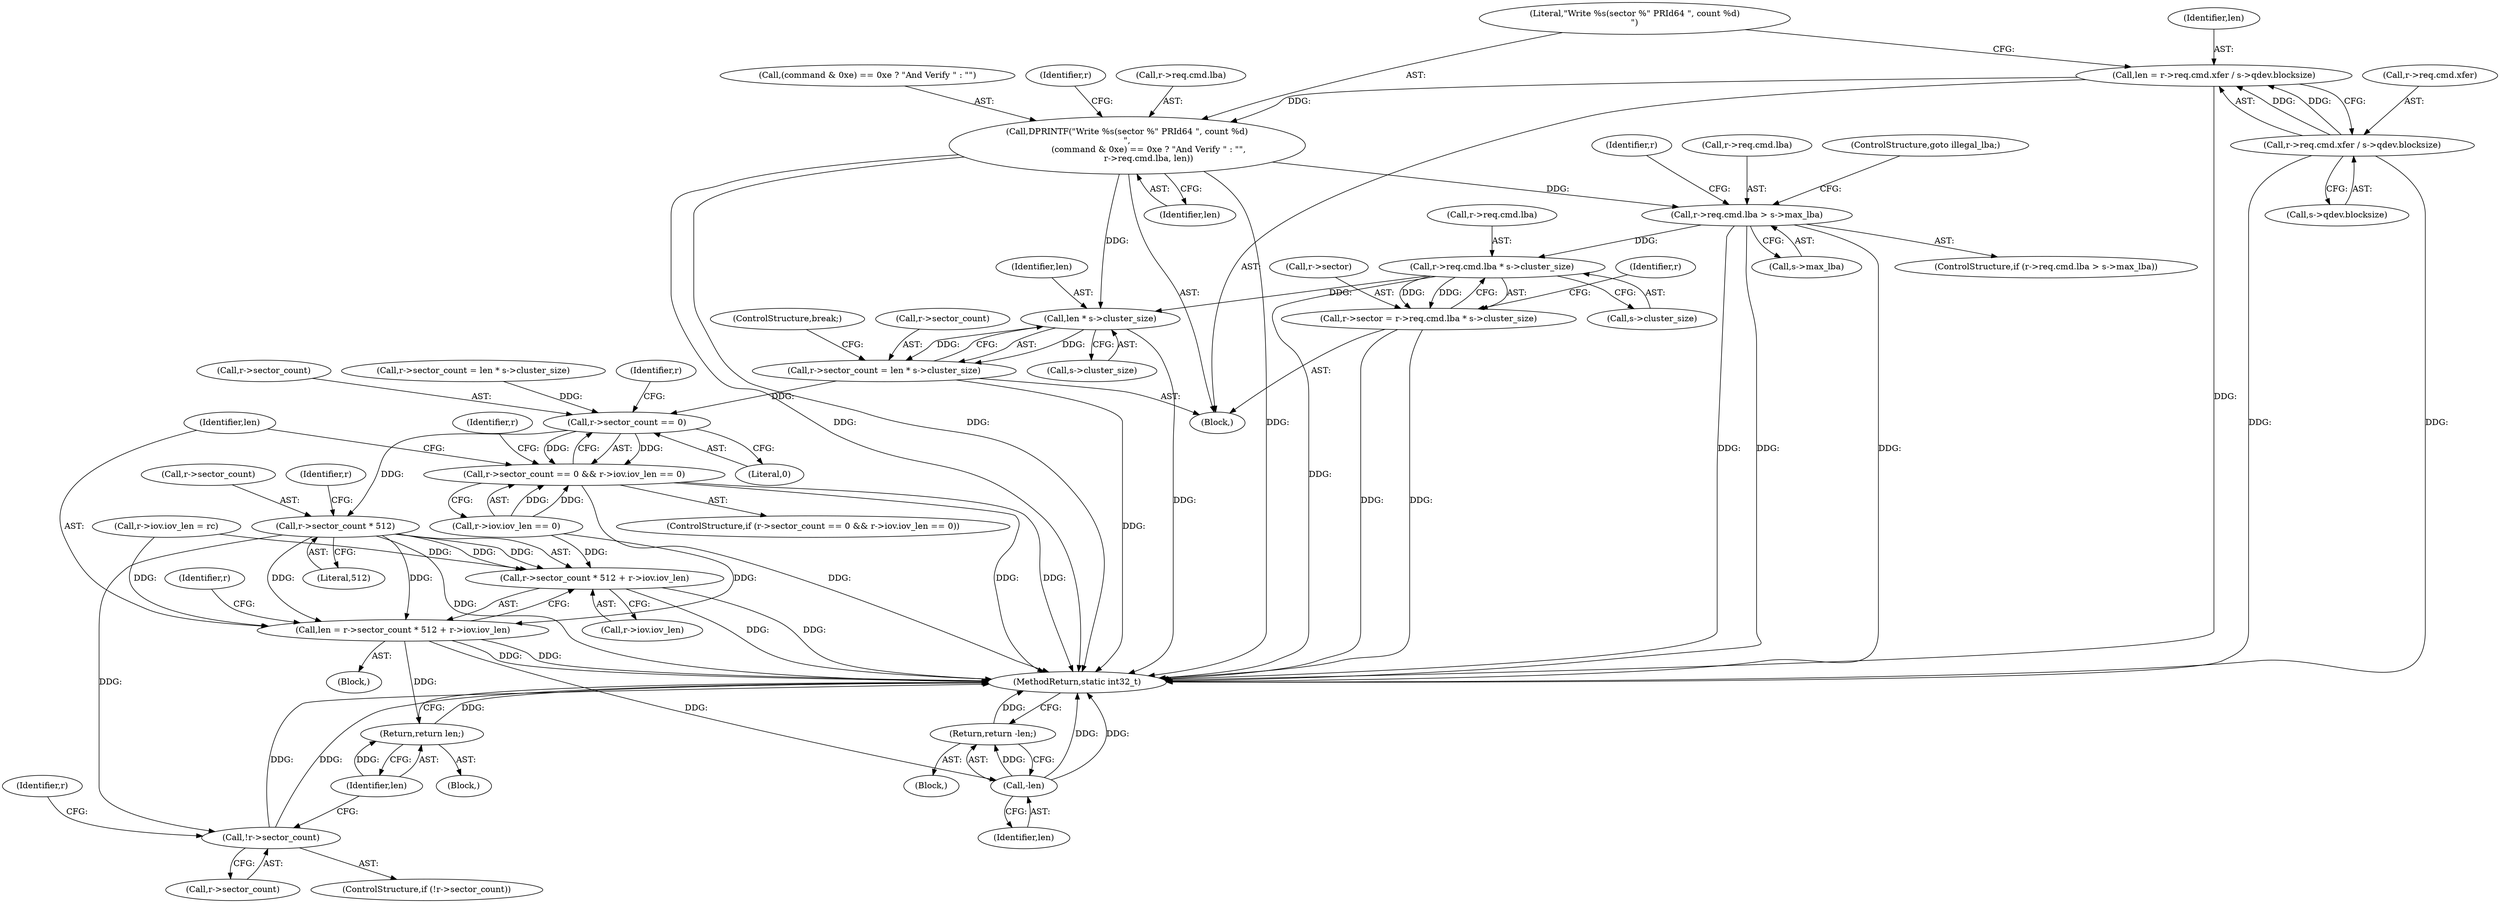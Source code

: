 digraph "0_qemu_7285477ab11831b1cf56e45878a89170dd06d9b9_4@pointer" {
"1000332" [label="(Call,DPRINTF(\"Write %s(sector %\" PRId64 \", count %d)\n\",\n                (command & 0xe) == 0xe ? \"And Verify \" : \"\",\n                r->req.cmd.lba, len))"];
"1000317" [label="(Call,len = r->req.cmd.xfer / s->qdev.blocksize)"];
"1000319" [label="(Call,r->req.cmd.xfer / s->qdev.blocksize)"];
"1000351" [label="(Call,r->req.cmd.lba > s->max_lba)"];
"1000367" [label="(Call,r->req.cmd.lba * s->cluster_size)"];
"1000363" [label="(Call,r->sector = r->req.cmd.lba * s->cluster_size)"];
"1000382" [label="(Call,len * s->cluster_size)"];
"1000378" [label="(Call,r->sector_count = len * s->cluster_size)"];
"1000578" [label="(Call,r->sector_count == 0)"];
"1000577" [label="(Call,r->sector_count == 0 && r->iov.iov_len == 0)"];
"1000600" [label="(Call,r->sector_count * 512)"];
"1000597" [label="(Call,len = r->sector_count * 512 + r->iov.iov_len)"];
"1000622" [label="(Call,-len)"];
"1000621" [label="(Return,return -len;)"];
"1000637" [label="(Return,return len;)"];
"1000599" [label="(Call,r->sector_count * 512 + r->iov.iov_len)"];
"1000627" [label="(Call,!r->sector_count)"];
"1000327" [label="(Call,s->qdev.blocksize)"];
"1000365" [label="(Identifier,r)"];
"1000334" [label="(Call,(command & 0xe) == 0xe ? \"And Verify \" : \"\")"];
"1000384" [label="(Call,s->cluster_size)"];
"1000578" [label="(Call,r->sector_count == 0)"];
"1000320" [label="(Call,r->req.cmd.xfer)"];
"1000363" [label="(Call,r->sector = r->req.cmd.lba * s->cluster_size)"];
"1000607" [label="(Identifier,r)"];
"1000583" [label="(Call,r->iov.iov_len == 0)"];
"1000637" [label="(Return,return len;)"];
"1000387" [label="(ControlStructure,break;)"];
"1000621" [label="(Return,return -len;)"];
"1000375" [label="(Call,s->cluster_size)"];
"1000319" [label="(Call,r->req.cmd.xfer / s->qdev.blocksize)"];
"1000170" [label="(Block,)"];
"1000622" [label="(Call,-len)"];
"1000332" [label="(Call,DPRINTF(\"Write %s(sector %\" PRId64 \", count %d)\n\",\n                (command & 0xe) == 0xe ? \"And Verify \" : \"\",\n                r->req.cmd.lba, len))"];
"1000359" [label="(Call,s->max_lba)"];
"1000300" [label="(Call,r->sector_count = len * s->cluster_size)"];
"1000627" [label="(Call,!r->sector_count)"];
"1000598" [label="(Identifier,len)"];
"1000317" [label="(Call,len = r->req.cmd.xfer / s->qdev.blocksize)"];
"1000351" [label="(Call,r->req.cmd.lba > s->max_lba)"];
"1000628" [label="(Call,r->sector_count)"];
"1000349" [label="(Identifier,len)"];
"1000355" [label="(Identifier,r)"];
"1000383" [label="(Identifier,len)"];
"1000577" [label="(Call,r->sector_count == 0 && r->iov.iov_len == 0)"];
"1000382" [label="(Call,len * s->cluster_size)"];
"1000378" [label="(Call,r->sector_count = len * s->cluster_size)"];
"1000597" [label="(Call,len = r->sector_count * 512 + r->iov.iov_len)"];
"1000107" [label="(Block,)"];
"1000601" [label="(Call,r->sector_count)"];
"1000638" [label="(Identifier,len)"];
"1000626" [label="(ControlStructure,if (!r->sector_count))"];
"1000197" [label="(Call,r->iov.iov_len = rc)"];
"1000342" [label="(Call,r->req.cmd.lba)"];
"1000367" [label="(Call,r->req.cmd.lba * s->cluster_size)"];
"1000364" [label="(Call,r->sector)"];
"1000639" [label="(MethodReturn,static int32_t)"];
"1000620" [label="(Block,)"];
"1000582" [label="(Literal,0)"];
"1000333" [label="(Literal,\"Write %s(sector %\" PRId64 \", count %d)\n\")"];
"1000605" [label="(Call,r->iov.iov_len)"];
"1000368" [label="(Call,r->req.cmd.lba)"];
"1000604" [label="(Literal,512)"];
"1000633" [label="(Identifier,r)"];
"1000318" [label="(Identifier,len)"];
"1000586" [label="(Identifier,r)"];
"1000576" [label="(ControlStructure,if (r->sector_count == 0 && r->iov.iov_len == 0))"];
"1000623" [label="(Identifier,len)"];
"1000352" [label="(Call,r->req.cmd.lba)"];
"1000380" [label="(Identifier,r)"];
"1000599" [label="(Call,r->sector_count * 512 + r->iov.iov_len)"];
"1000615" [label="(Identifier,r)"];
"1000625" [label="(Block,)"];
"1000600" [label="(Call,r->sector_count * 512)"];
"1000594" [label="(Identifier,r)"];
"1000379" [label="(Call,r->sector_count)"];
"1000579" [label="(Call,r->sector_count)"];
"1000362" [label="(ControlStructure,goto illegal_lba;)"];
"1000350" [label="(ControlStructure,if (r->req.cmd.lba > s->max_lba))"];
"1000332" -> "1000170"  [label="AST: "];
"1000332" -> "1000349"  [label="CFG: "];
"1000333" -> "1000332"  [label="AST: "];
"1000334" -> "1000332"  [label="AST: "];
"1000342" -> "1000332"  [label="AST: "];
"1000349" -> "1000332"  [label="AST: "];
"1000355" -> "1000332"  [label="CFG: "];
"1000332" -> "1000639"  [label="DDG: "];
"1000332" -> "1000639"  [label="DDG: "];
"1000332" -> "1000639"  [label="DDG: "];
"1000317" -> "1000332"  [label="DDG: "];
"1000332" -> "1000351"  [label="DDG: "];
"1000332" -> "1000382"  [label="DDG: "];
"1000317" -> "1000170"  [label="AST: "];
"1000317" -> "1000319"  [label="CFG: "];
"1000318" -> "1000317"  [label="AST: "];
"1000319" -> "1000317"  [label="AST: "];
"1000333" -> "1000317"  [label="CFG: "];
"1000317" -> "1000639"  [label="DDG: "];
"1000319" -> "1000317"  [label="DDG: "];
"1000319" -> "1000317"  [label="DDG: "];
"1000319" -> "1000327"  [label="CFG: "];
"1000320" -> "1000319"  [label="AST: "];
"1000327" -> "1000319"  [label="AST: "];
"1000319" -> "1000639"  [label="DDG: "];
"1000319" -> "1000639"  [label="DDG: "];
"1000351" -> "1000350"  [label="AST: "];
"1000351" -> "1000359"  [label="CFG: "];
"1000352" -> "1000351"  [label="AST: "];
"1000359" -> "1000351"  [label="AST: "];
"1000362" -> "1000351"  [label="CFG: "];
"1000365" -> "1000351"  [label="CFG: "];
"1000351" -> "1000639"  [label="DDG: "];
"1000351" -> "1000639"  [label="DDG: "];
"1000351" -> "1000639"  [label="DDG: "];
"1000351" -> "1000367"  [label="DDG: "];
"1000367" -> "1000363"  [label="AST: "];
"1000367" -> "1000375"  [label="CFG: "];
"1000368" -> "1000367"  [label="AST: "];
"1000375" -> "1000367"  [label="AST: "];
"1000363" -> "1000367"  [label="CFG: "];
"1000367" -> "1000639"  [label="DDG: "];
"1000367" -> "1000363"  [label="DDG: "];
"1000367" -> "1000363"  [label="DDG: "];
"1000367" -> "1000382"  [label="DDG: "];
"1000363" -> "1000170"  [label="AST: "];
"1000364" -> "1000363"  [label="AST: "];
"1000380" -> "1000363"  [label="CFG: "];
"1000363" -> "1000639"  [label="DDG: "];
"1000363" -> "1000639"  [label="DDG: "];
"1000382" -> "1000378"  [label="AST: "];
"1000382" -> "1000384"  [label="CFG: "];
"1000383" -> "1000382"  [label="AST: "];
"1000384" -> "1000382"  [label="AST: "];
"1000378" -> "1000382"  [label="CFG: "];
"1000382" -> "1000639"  [label="DDG: "];
"1000382" -> "1000378"  [label="DDG: "];
"1000382" -> "1000378"  [label="DDG: "];
"1000378" -> "1000170"  [label="AST: "];
"1000379" -> "1000378"  [label="AST: "];
"1000387" -> "1000378"  [label="CFG: "];
"1000378" -> "1000639"  [label="DDG: "];
"1000378" -> "1000578"  [label="DDG: "];
"1000578" -> "1000577"  [label="AST: "];
"1000578" -> "1000582"  [label="CFG: "];
"1000579" -> "1000578"  [label="AST: "];
"1000582" -> "1000578"  [label="AST: "];
"1000586" -> "1000578"  [label="CFG: "];
"1000577" -> "1000578"  [label="CFG: "];
"1000578" -> "1000577"  [label="DDG: "];
"1000578" -> "1000577"  [label="DDG: "];
"1000300" -> "1000578"  [label="DDG: "];
"1000578" -> "1000600"  [label="DDG: "];
"1000577" -> "1000576"  [label="AST: "];
"1000577" -> "1000583"  [label="CFG: "];
"1000583" -> "1000577"  [label="AST: "];
"1000594" -> "1000577"  [label="CFG: "];
"1000598" -> "1000577"  [label="CFG: "];
"1000577" -> "1000639"  [label="DDG: "];
"1000577" -> "1000639"  [label="DDG: "];
"1000577" -> "1000639"  [label="DDG: "];
"1000583" -> "1000577"  [label="DDG: "];
"1000583" -> "1000577"  [label="DDG: "];
"1000600" -> "1000599"  [label="AST: "];
"1000600" -> "1000604"  [label="CFG: "];
"1000601" -> "1000600"  [label="AST: "];
"1000604" -> "1000600"  [label="AST: "];
"1000607" -> "1000600"  [label="CFG: "];
"1000600" -> "1000639"  [label="DDG: "];
"1000600" -> "1000597"  [label="DDG: "];
"1000600" -> "1000597"  [label="DDG: "];
"1000600" -> "1000599"  [label="DDG: "];
"1000600" -> "1000599"  [label="DDG: "];
"1000600" -> "1000627"  [label="DDG: "];
"1000597" -> "1000107"  [label="AST: "];
"1000597" -> "1000599"  [label="CFG: "];
"1000598" -> "1000597"  [label="AST: "];
"1000599" -> "1000597"  [label="AST: "];
"1000615" -> "1000597"  [label="CFG: "];
"1000597" -> "1000639"  [label="DDG: "];
"1000597" -> "1000639"  [label="DDG: "];
"1000583" -> "1000597"  [label="DDG: "];
"1000197" -> "1000597"  [label="DDG: "];
"1000597" -> "1000622"  [label="DDG: "];
"1000597" -> "1000637"  [label="DDG: "];
"1000622" -> "1000621"  [label="AST: "];
"1000622" -> "1000623"  [label="CFG: "];
"1000623" -> "1000622"  [label="AST: "];
"1000621" -> "1000622"  [label="CFG: "];
"1000622" -> "1000639"  [label="DDG: "];
"1000622" -> "1000639"  [label="DDG: "];
"1000622" -> "1000621"  [label="DDG: "];
"1000621" -> "1000620"  [label="AST: "];
"1000639" -> "1000621"  [label="CFG: "];
"1000621" -> "1000639"  [label="DDG: "];
"1000637" -> "1000625"  [label="AST: "];
"1000637" -> "1000638"  [label="CFG: "];
"1000638" -> "1000637"  [label="AST: "];
"1000639" -> "1000637"  [label="CFG: "];
"1000637" -> "1000639"  [label="DDG: "];
"1000638" -> "1000637"  [label="DDG: "];
"1000599" -> "1000605"  [label="CFG: "];
"1000605" -> "1000599"  [label="AST: "];
"1000599" -> "1000639"  [label="DDG: "];
"1000599" -> "1000639"  [label="DDG: "];
"1000583" -> "1000599"  [label="DDG: "];
"1000197" -> "1000599"  [label="DDG: "];
"1000627" -> "1000626"  [label="AST: "];
"1000627" -> "1000628"  [label="CFG: "];
"1000628" -> "1000627"  [label="AST: "];
"1000633" -> "1000627"  [label="CFG: "];
"1000638" -> "1000627"  [label="CFG: "];
"1000627" -> "1000639"  [label="DDG: "];
"1000627" -> "1000639"  [label="DDG: "];
}
